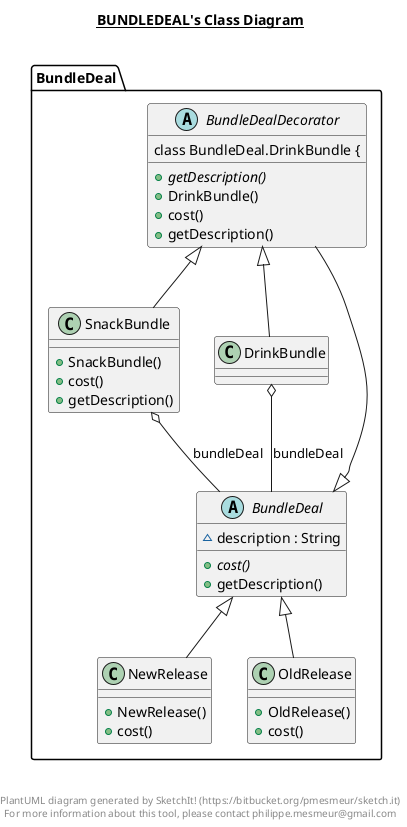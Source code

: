 @startuml

title __BUNDLEDEAL's Class Diagram__\n


      abstract class BundleDeal.BundleDeal {
          ~ description : String
          {abstract} + cost()
          + getDescription()
      }



      abstract class BundleDeal.BundleDealDecorator {
          {abstract} + getDescription()




      class BundleDeal.DrinkBundle {
          + DrinkBundle()
          + cost()
          + getDescription()
      }



      class BundleDeal.NewRelease {
          + NewRelease()
          + cost()
      }



      class BundleDeal.OldRelease {
          + OldRelease()
          + cost()
      }

  

      class BundleDeal.SnackBundle {
          + SnackBundle()
          + cost()
          + getDescription()
      }


  BundleDeal.BundleDealDecorator -up-|> BundleDeal.BundleDeal
  BundleDeal.DrinkBundle -up-|> BundleDeal.BundleDealDecorator
  BundleDeal.DrinkBundle o-- BundleDeal.BundleDeal : bundleDeal
  BundleDeal.NewRelease -up-|> BundleDeal.BundleDeal
  BundleDeal.OldRelease -up-|> BundleDeal.BundleDeal
  BundleDeal.SnackBundle -up-|> BundleDeal.BundleDealDecorator
  BundleDeal.SnackBundle o-- BundleDeal.BundleDeal : bundleDeal


right footer


PlantUML diagram generated by SketchIt! (https://bitbucket.org/pmesmeur/sketch.it)
For more information about this tool, please contact philippe.mesmeur@gmail.com
endfooter

@enduml
